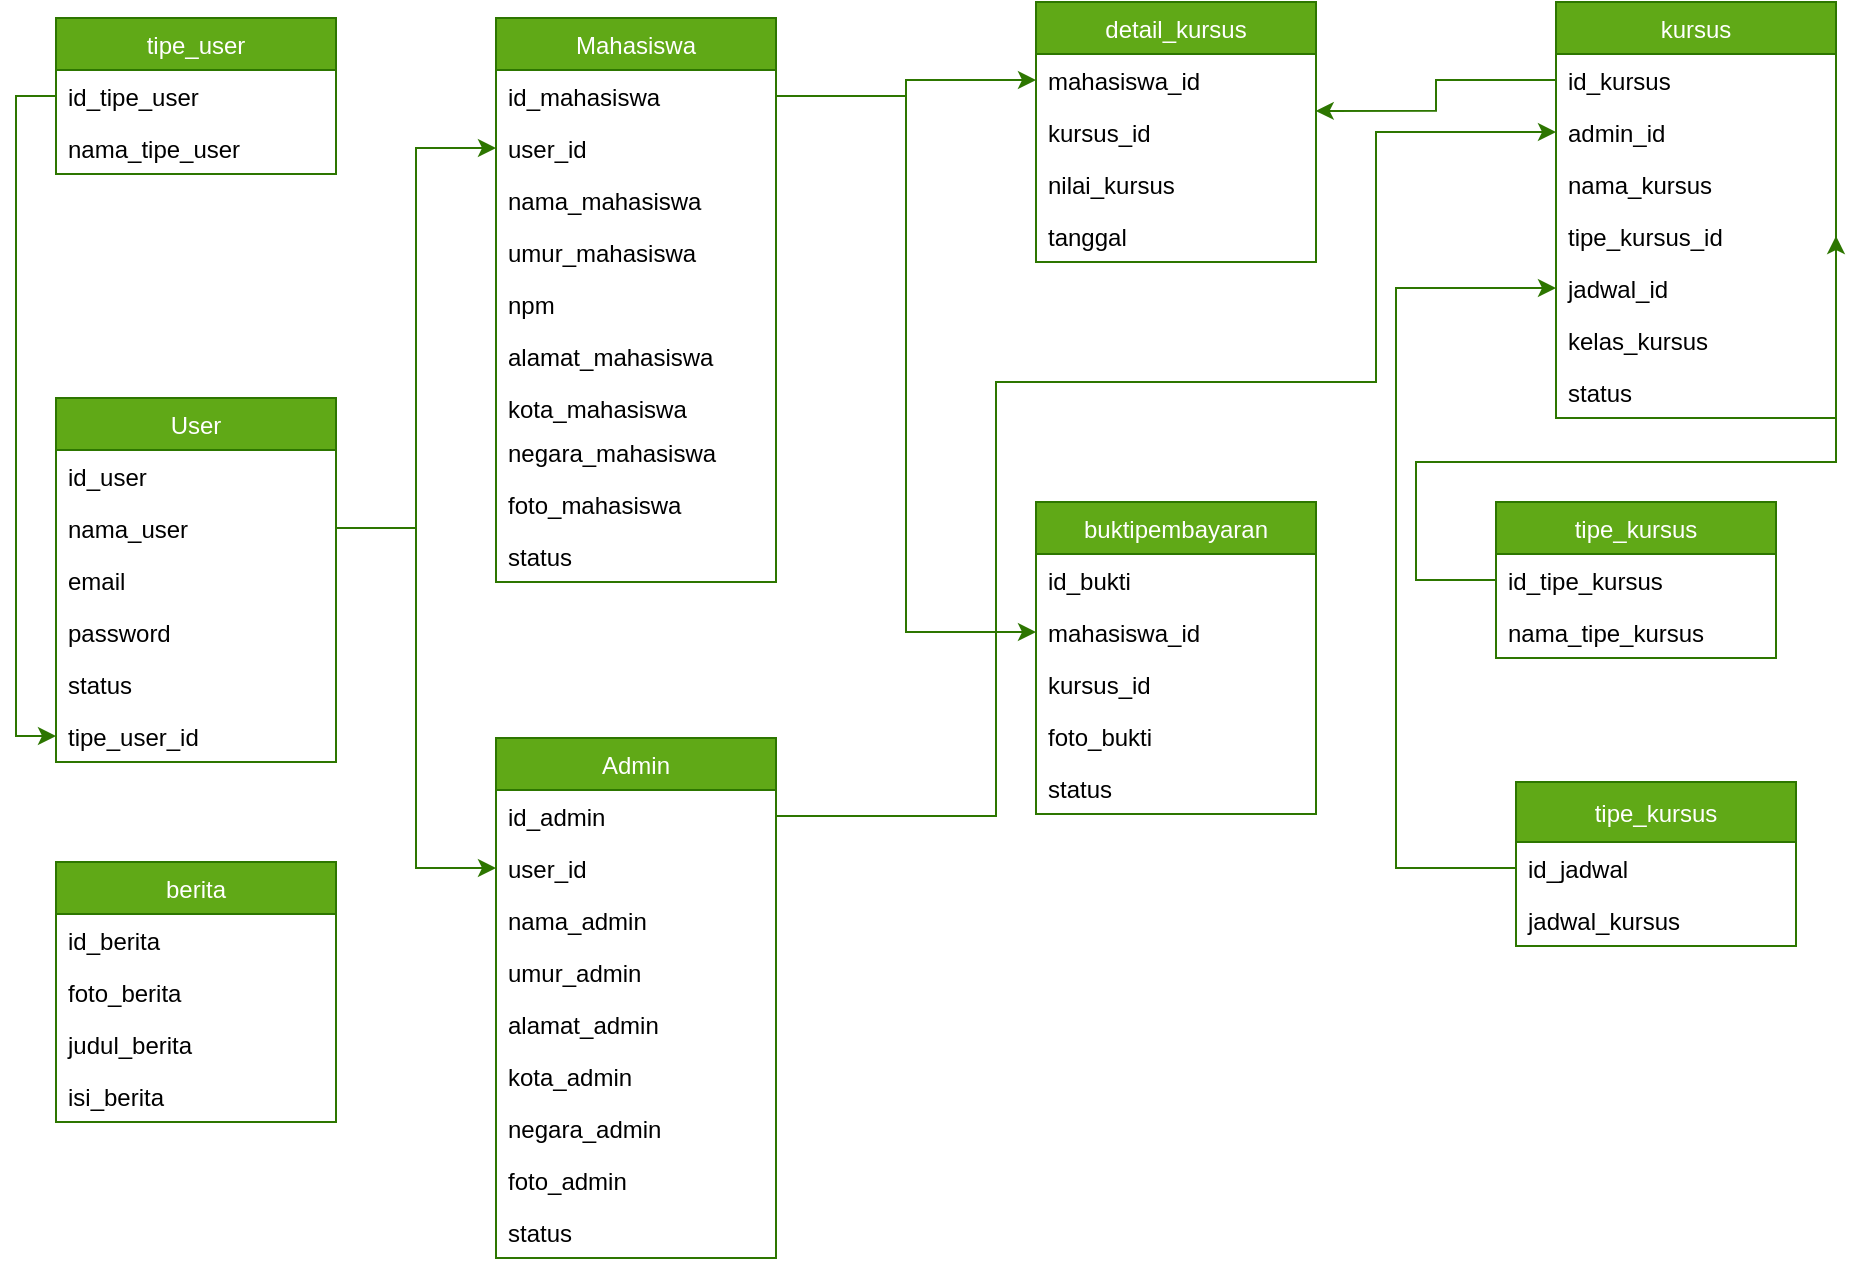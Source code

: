 <mxfile version="14.7.7" type="device"><diagram id="C5RBs43oDa-KdzZeNtuy" name="Page-1"><mxGraphModel dx="1321" dy="766" grid="1" gridSize="10" guides="1" tooltips="1" connect="1" arrows="1" fold="1" page="1" pageScale="1" pageWidth="1169" pageHeight="827" math="0" shadow="0"><root><mxCell id="WIyWlLk6GJQsqaUBKTNV-0"/><mxCell id="WIyWlLk6GJQsqaUBKTNV-1" parent="WIyWlLk6GJQsqaUBKTNV-0"/><mxCell id="C0rj6-3gBtF2etVggO5R-0" value="User" style="swimlane;fontStyle=0;childLayout=stackLayout;horizontal=1;startSize=26;horizontalStack=0;resizeParent=1;resizeParentMax=0;resizeLast=0;collapsible=1;marginBottom=0;swimlaneFillColor=#ffffff;fillColor=#60a917;strokeColor=#2D7600;fontColor=#ffffff;" parent="WIyWlLk6GJQsqaUBKTNV-1" vertex="1"><mxGeometry x="180" y="288" width="140" height="182" as="geometry"><mxRectangle x="130" y="250" width="60" height="26" as="alternateBounds"/></mxGeometry></mxCell><mxCell id="C0rj6-3gBtF2etVggO5R-1" value="id_user" style="text;align=left;verticalAlign=top;spacingLeft=4;spacingRight=4;overflow=hidden;rotatable=0;points=[[0,0.5],[1,0.5]];portConstraint=eastwest;" parent="C0rj6-3gBtF2etVggO5R-0" vertex="1"><mxGeometry y="26" width="140" height="26" as="geometry"/></mxCell><mxCell id="C0rj6-3gBtF2etVggO5R-2" value="nama_user" style="text;align=left;verticalAlign=top;spacingLeft=4;spacingRight=4;overflow=hidden;rotatable=0;points=[[0,0.5],[1,0.5]];portConstraint=eastwest;" parent="C0rj6-3gBtF2etVggO5R-0" vertex="1"><mxGeometry y="52" width="140" height="26" as="geometry"/></mxCell><mxCell id="C0rj6-3gBtF2etVggO5R-3" value="email" style="text;align=left;verticalAlign=top;spacingLeft=4;spacingRight=4;overflow=hidden;rotatable=0;points=[[0,0.5],[1,0.5]];portConstraint=eastwest;" parent="C0rj6-3gBtF2etVggO5R-0" vertex="1"><mxGeometry y="78" width="140" height="26" as="geometry"/></mxCell><mxCell id="C0rj6-3gBtF2etVggO5R-51" value="password" style="text;align=left;verticalAlign=top;spacingLeft=4;spacingRight=4;overflow=hidden;rotatable=0;points=[[0,0.5],[1,0.5]];portConstraint=eastwest;" parent="C0rj6-3gBtF2etVggO5R-0" vertex="1"><mxGeometry y="104" width="140" height="26" as="geometry"/></mxCell><mxCell id="C0rj6-3gBtF2etVggO5R-52" value="status" style="text;align=left;verticalAlign=top;spacingLeft=4;spacingRight=4;overflow=hidden;rotatable=0;points=[[0,0.5],[1,0.5]];portConstraint=eastwest;" parent="C0rj6-3gBtF2etVggO5R-0" vertex="1"><mxGeometry y="130" width="140" height="26" as="geometry"/></mxCell><mxCell id="C0rj6-3gBtF2etVggO5R-53" value="tipe_user_id" style="text;align=left;verticalAlign=top;spacingLeft=4;spacingRight=4;overflow=hidden;rotatable=0;points=[[0,0.5],[1,0.5]];portConstraint=eastwest;" parent="C0rj6-3gBtF2etVggO5R-0" vertex="1"><mxGeometry y="156" width="140" height="26" as="geometry"/></mxCell><mxCell id="C0rj6-3gBtF2etVggO5R-4" value="kursus" style="swimlane;fontStyle=0;childLayout=stackLayout;horizontal=1;startSize=26;horizontalStack=0;resizeParent=1;resizeParentMax=0;resizeLast=0;collapsible=1;marginBottom=0;fillColor=#60a917;strokeColor=#2D7600;fontColor=#ffffff;" parent="WIyWlLk6GJQsqaUBKTNV-1" vertex="1"><mxGeometry x="930" y="90" width="140" height="208" as="geometry"/></mxCell><mxCell id="C0rj6-3gBtF2etVggO5R-5" value="id_kursus" style="text;align=left;verticalAlign=top;spacingLeft=4;spacingRight=4;overflow=hidden;rotatable=0;points=[[0,0.5],[1,0.5]];portConstraint=eastwest;" parent="C0rj6-3gBtF2etVggO5R-4" vertex="1"><mxGeometry y="26" width="140" height="26" as="geometry"/></mxCell><mxCell id="C0rj6-3gBtF2etVggO5R-80" value="admin_id" style="text;align=left;verticalAlign=top;spacingLeft=4;spacingRight=4;overflow=hidden;rotatable=0;points=[[0,0.5],[1,0.5]];portConstraint=eastwest;" parent="C0rj6-3gBtF2etVggO5R-4" vertex="1"><mxGeometry y="52" width="140" height="26" as="geometry"/></mxCell><mxCell id="C0rj6-3gBtF2etVggO5R-7" value="nama_kursus" style="text;align=left;verticalAlign=top;spacingLeft=4;spacingRight=4;overflow=hidden;rotatable=0;points=[[0,0.5],[1,0.5]];portConstraint=eastwest;" parent="C0rj6-3gBtF2etVggO5R-4" vertex="1"><mxGeometry y="78" width="140" height="26" as="geometry"/></mxCell><mxCell id="C0rj6-3gBtF2etVggO5R-6" value="tipe_kursus_id" style="text;align=left;verticalAlign=top;spacingLeft=4;spacingRight=4;overflow=hidden;rotatable=0;points=[[0,0.5],[1,0.5]];portConstraint=eastwest;" parent="C0rj6-3gBtF2etVggO5R-4" vertex="1"><mxGeometry y="104" width="140" height="26" as="geometry"/></mxCell><mxCell id="ta84LmAsZqIoA6sc6Qsp-6" value="jadwal_id" style="text;align=left;verticalAlign=top;spacingLeft=4;spacingRight=4;overflow=hidden;rotatable=0;points=[[0,0.5],[1,0.5]];portConstraint=eastwest;" vertex="1" parent="C0rj6-3gBtF2etVggO5R-4"><mxGeometry y="130" width="140" height="26" as="geometry"/></mxCell><mxCell id="C0rj6-3gBtF2etVggO5R-81" value="kelas_kursus" style="text;align=left;verticalAlign=top;spacingLeft=4;spacingRight=4;overflow=hidden;rotatable=0;points=[[0,0.5],[1,0.5]];portConstraint=eastwest;" parent="C0rj6-3gBtF2etVggO5R-4" vertex="1"><mxGeometry y="156" width="140" height="26" as="geometry"/></mxCell><mxCell id="C0rj6-3gBtF2etVggO5R-83" value="status" style="text;align=left;verticalAlign=top;spacingLeft=4;spacingRight=4;overflow=hidden;rotatable=0;points=[[0,0.5],[1,0.5]];portConstraint=eastwest;" parent="C0rj6-3gBtF2etVggO5R-4" vertex="1"><mxGeometry y="182" width="140" height="26" as="geometry"/></mxCell><mxCell id="C0rj6-3gBtF2etVggO5R-8" value="tipe_user" style="swimlane;fontStyle=0;childLayout=stackLayout;horizontal=1;startSize=26;horizontalStack=0;resizeParent=1;resizeParentMax=0;resizeLast=0;collapsible=1;marginBottom=0;fillColor=#60a917;strokeColor=#2D7600;fontColor=#ffffff;" parent="WIyWlLk6GJQsqaUBKTNV-1" vertex="1"><mxGeometry x="180" y="98" width="140" height="78" as="geometry"/></mxCell><mxCell id="C0rj6-3gBtF2etVggO5R-9" value="id_tipe_user" style="text;align=left;verticalAlign=top;spacingLeft=4;spacingRight=4;overflow=hidden;rotatable=0;points=[[0,0.5],[1,0.5]];portConstraint=eastwest;" parent="C0rj6-3gBtF2etVggO5R-8" vertex="1"><mxGeometry y="26" width="140" height="26" as="geometry"/></mxCell><mxCell id="C0rj6-3gBtF2etVggO5R-10" value="nama_tipe_user" style="text;align=left;verticalAlign=top;spacingLeft=4;spacingRight=4;overflow=hidden;rotatable=0;points=[[0,0.5],[1,0.5]];portConstraint=eastwest;" parent="C0rj6-3gBtF2etVggO5R-8" vertex="1"><mxGeometry y="52" width="140" height="26" as="geometry"/></mxCell><mxCell id="C0rj6-3gBtF2etVggO5R-12" value="Mahasiswa" style="swimlane;fontStyle=0;childLayout=stackLayout;horizontal=1;startSize=26;horizontalStack=0;resizeParent=1;resizeParentMax=0;resizeLast=0;collapsible=1;marginBottom=0;fillColor=#60a917;strokeColor=#2D7600;fontColor=#ffffff;" parent="WIyWlLk6GJQsqaUBKTNV-1" vertex="1"><mxGeometry x="400" y="98" width="140" height="282" as="geometry"/></mxCell><mxCell id="C0rj6-3gBtF2etVggO5R-13" value="id_mahasiswa" style="text;align=left;verticalAlign=top;spacingLeft=4;spacingRight=4;overflow=hidden;rotatable=0;points=[[0,0.5],[1,0.5]];portConstraint=eastwest;" parent="C0rj6-3gBtF2etVggO5R-12" vertex="1"><mxGeometry y="26" width="140" height="26" as="geometry"/></mxCell><mxCell id="C0rj6-3gBtF2etVggO5R-14" value="user_id" style="text;align=left;verticalAlign=top;spacingLeft=4;spacingRight=4;overflow=hidden;rotatable=0;points=[[0,0.5],[1,0.5]];portConstraint=eastwest;" parent="C0rj6-3gBtF2etVggO5R-12" vertex="1"><mxGeometry y="52" width="140" height="26" as="geometry"/></mxCell><mxCell id="C0rj6-3gBtF2etVggO5R-15" value="nama_mahasiswa" style="text;align=left;verticalAlign=top;spacingLeft=4;spacingRight=4;overflow=hidden;rotatable=0;points=[[0,0.5],[1,0.5]];portConstraint=eastwest;" parent="C0rj6-3gBtF2etVggO5R-12" vertex="1"><mxGeometry y="78" width="140" height="26" as="geometry"/></mxCell><mxCell id="C0rj6-3gBtF2etVggO5R-71" value="umur_mahasiswa" style="text;align=left;verticalAlign=top;spacingLeft=4;spacingRight=4;overflow=hidden;rotatable=0;points=[[0,0.5],[1,0.5]];portConstraint=eastwest;" parent="C0rj6-3gBtF2etVggO5R-12" vertex="1"><mxGeometry y="104" width="140" height="26" as="geometry"/></mxCell><mxCell id="C0rj6-3gBtF2etVggO5R-73" value="npm" style="text;align=left;verticalAlign=top;spacingLeft=4;spacingRight=4;overflow=hidden;rotatable=0;points=[[0,0.5],[1,0.5]];portConstraint=eastwest;" parent="C0rj6-3gBtF2etVggO5R-12" vertex="1"><mxGeometry y="130" width="140" height="26" as="geometry"/></mxCell><mxCell id="C0rj6-3gBtF2etVggO5R-74" value="alamat_mahasiswa" style="text;align=left;verticalAlign=top;spacingLeft=4;spacingRight=4;overflow=hidden;rotatable=0;points=[[0,0.5],[1,0.5]];portConstraint=eastwest;" parent="C0rj6-3gBtF2etVggO5R-12" vertex="1"><mxGeometry y="156" width="140" height="26" as="geometry"/></mxCell><mxCell id="C0rj6-3gBtF2etVggO5R-75" value="kota_mahasiswa" style="text;align=left;verticalAlign=top;spacingLeft=4;spacingRight=4;overflow=hidden;rotatable=0;points=[[0,0.5],[1,0.5]];portConstraint=eastwest;" parent="C0rj6-3gBtF2etVggO5R-12" vertex="1"><mxGeometry y="182" width="140" height="22" as="geometry"/></mxCell><mxCell id="C0rj6-3gBtF2etVggO5R-78" value="negara_mahasiswa" style="text;align=left;verticalAlign=top;spacingLeft=4;spacingRight=4;overflow=hidden;rotatable=0;points=[[0,0.5],[1,0.5]];portConstraint=eastwest;" parent="C0rj6-3gBtF2etVggO5R-12" vertex="1"><mxGeometry y="204" width="140" height="26" as="geometry"/></mxCell><mxCell id="C0rj6-3gBtF2etVggO5R-77" value="foto_mahasiswa" style="text;align=left;verticalAlign=top;spacingLeft=4;spacingRight=4;overflow=hidden;rotatable=0;points=[[0,0.5],[1,0.5]];portConstraint=eastwest;" parent="C0rj6-3gBtF2etVggO5R-12" vertex="1"><mxGeometry y="230" width="140" height="26" as="geometry"/></mxCell><mxCell id="C0rj6-3gBtF2etVggO5R-76" value="status" style="text;align=left;verticalAlign=top;spacingLeft=4;spacingRight=4;overflow=hidden;rotatable=0;points=[[0,0.5],[1,0.5]];portConstraint=eastwest;" parent="C0rj6-3gBtF2etVggO5R-12" vertex="1"><mxGeometry y="256" width="140" height="26" as="geometry"/></mxCell><mxCell id="C0rj6-3gBtF2etVggO5R-20" value="berita" style="swimlane;fontStyle=0;childLayout=stackLayout;horizontal=1;startSize=26;horizontalStack=0;resizeParent=1;resizeParentMax=0;resizeLast=0;collapsible=1;marginBottom=0;fillColor=#60a917;strokeColor=#2D7600;fontColor=#ffffff;" parent="WIyWlLk6GJQsqaUBKTNV-1" vertex="1"><mxGeometry x="180" y="520" width="140" height="130" as="geometry"/></mxCell><mxCell id="C0rj6-3gBtF2etVggO5R-21" value="id_berita" style="text;align=left;verticalAlign=top;spacingLeft=4;spacingRight=4;overflow=hidden;rotatable=0;points=[[0,0.5],[1,0.5]];portConstraint=eastwest;" parent="C0rj6-3gBtF2etVggO5R-20" vertex="1"><mxGeometry y="26" width="140" height="26" as="geometry"/></mxCell><mxCell id="C0rj6-3gBtF2etVggO5R-87" value="foto_berita" style="text;align=left;verticalAlign=top;spacingLeft=4;spacingRight=4;overflow=hidden;rotatable=0;points=[[0,0.5],[1,0.5]];portConstraint=eastwest;" parent="C0rj6-3gBtF2etVggO5R-20" vertex="1"><mxGeometry y="52" width="140" height="26" as="geometry"/></mxCell><mxCell id="C0rj6-3gBtF2etVggO5R-88" value="judul_berita" style="text;align=left;verticalAlign=top;spacingLeft=4;spacingRight=4;overflow=hidden;rotatable=0;points=[[0,0.5],[1,0.5]];portConstraint=eastwest;" parent="C0rj6-3gBtF2etVggO5R-20" vertex="1"><mxGeometry y="78" width="140" height="26" as="geometry"/></mxCell><mxCell id="C0rj6-3gBtF2etVggO5R-89" value="isi_berita" style="text;align=left;verticalAlign=top;spacingLeft=4;spacingRight=4;overflow=hidden;rotatable=0;points=[[0,0.5],[1,0.5]];portConstraint=eastwest;" parent="C0rj6-3gBtF2etVggO5R-20" vertex="1"><mxGeometry y="104" width="140" height="26" as="geometry"/></mxCell><mxCell id="C0rj6-3gBtF2etVggO5R-24" value="buktipembayaran" style="swimlane;fontStyle=0;childLayout=stackLayout;horizontal=1;startSize=26;horizontalStack=0;resizeParent=1;resizeParentMax=0;resizeLast=0;collapsible=1;marginBottom=0;fillColor=#60a917;strokeColor=#2D7600;fontColor=#ffffff;" parent="WIyWlLk6GJQsqaUBKTNV-1" vertex="1"><mxGeometry x="670" y="340" width="140" height="156" as="geometry"/></mxCell><mxCell id="C0rj6-3gBtF2etVggO5R-25" value="id_bukti" style="text;align=left;verticalAlign=top;spacingLeft=4;spacingRight=4;overflow=hidden;rotatable=0;points=[[0,0.5],[1,0.5]];portConstraint=eastwest;" parent="C0rj6-3gBtF2etVggO5R-24" vertex="1"><mxGeometry y="26" width="140" height="26" as="geometry"/></mxCell><mxCell id="C0rj6-3gBtF2etVggO5R-26" value="mahasiswa_id" style="text;align=left;verticalAlign=top;spacingLeft=4;spacingRight=4;overflow=hidden;rotatable=0;points=[[0,0.5],[1,0.5]];portConstraint=eastwest;" parent="C0rj6-3gBtF2etVggO5R-24" vertex="1"><mxGeometry y="52" width="140" height="26" as="geometry"/></mxCell><mxCell id="C0rj6-3gBtF2etVggO5R-27" value="kursus_id" style="text;align=left;verticalAlign=top;spacingLeft=4;spacingRight=4;overflow=hidden;rotatable=0;points=[[0,0.5],[1,0.5]];portConstraint=eastwest;" parent="C0rj6-3gBtF2etVggO5R-24" vertex="1"><mxGeometry y="78" width="140" height="26" as="geometry"/></mxCell><mxCell id="C0rj6-3gBtF2etVggO5R-94" value="foto_bukti" style="text;align=left;verticalAlign=top;spacingLeft=4;spacingRight=4;overflow=hidden;rotatable=0;points=[[0,0.5],[1,0.5]];portConstraint=eastwest;" parent="C0rj6-3gBtF2etVggO5R-24" vertex="1"><mxGeometry y="104" width="140" height="26" as="geometry"/></mxCell><mxCell id="C0rj6-3gBtF2etVggO5R-95" value="status" style="text;align=left;verticalAlign=top;spacingLeft=4;spacingRight=4;overflow=hidden;rotatable=0;points=[[0,0.5],[1,0.5]];portConstraint=eastwest;" parent="C0rj6-3gBtF2etVggO5R-24" vertex="1"><mxGeometry y="130" width="140" height="26" as="geometry"/></mxCell><mxCell id="C0rj6-3gBtF2etVggO5R-28" value="Admin" style="swimlane;fontStyle=0;childLayout=stackLayout;horizontal=1;startSize=26;horizontalStack=0;resizeParent=1;resizeParentMax=0;resizeLast=0;collapsible=1;marginBottom=0;fillColor=#60a917;strokeColor=#2D7600;fontColor=#ffffff;" parent="WIyWlLk6GJQsqaUBKTNV-1" vertex="1"><mxGeometry x="400" y="458" width="140" height="260" as="geometry"/></mxCell><mxCell id="C0rj6-3gBtF2etVggO5R-29" value="id_admin" style="text;align=left;verticalAlign=top;spacingLeft=4;spacingRight=4;overflow=hidden;rotatable=0;points=[[0,0.5],[1,0.5]];portConstraint=eastwest;" parent="C0rj6-3gBtF2etVggO5R-28" vertex="1"><mxGeometry y="26" width="140" height="26" as="geometry"/></mxCell><mxCell id="C0rj6-3gBtF2etVggO5R-30" value="user_id" style="text;align=left;verticalAlign=top;spacingLeft=4;spacingRight=4;overflow=hidden;rotatable=0;points=[[0,0.5],[1,0.5]];portConstraint=eastwest;" parent="C0rj6-3gBtF2etVggO5R-28" vertex="1"><mxGeometry y="52" width="140" height="26" as="geometry"/></mxCell><mxCell id="C0rj6-3gBtF2etVggO5R-31" value="nama_admin" style="text;align=left;verticalAlign=top;spacingLeft=4;spacingRight=4;overflow=hidden;rotatable=0;points=[[0,0.5],[1,0.5]];portConstraint=eastwest;" parent="C0rj6-3gBtF2etVggO5R-28" vertex="1"><mxGeometry y="78" width="140" height="26" as="geometry"/></mxCell><mxCell id="C0rj6-3gBtF2etVggO5R-57" value="umur_admin" style="text;align=left;verticalAlign=top;spacingLeft=4;spacingRight=4;overflow=hidden;rotatable=0;points=[[0,0.5],[1,0.5]];portConstraint=eastwest;" parent="C0rj6-3gBtF2etVggO5R-28" vertex="1"><mxGeometry y="104" width="140" height="26" as="geometry"/></mxCell><mxCell id="C0rj6-3gBtF2etVggO5R-63" value="alamat_admin" style="text;align=left;verticalAlign=top;spacingLeft=4;spacingRight=4;overflow=hidden;rotatable=0;points=[[0,0.5],[1,0.5]];portConstraint=eastwest;" parent="C0rj6-3gBtF2etVggO5R-28" vertex="1"><mxGeometry y="130" width="140" height="26" as="geometry"/></mxCell><mxCell id="C0rj6-3gBtF2etVggO5R-66" value="kota_admin" style="text;align=left;verticalAlign=top;spacingLeft=4;spacingRight=4;overflow=hidden;rotatable=0;points=[[0,0.5],[1,0.5]];portConstraint=eastwest;" parent="C0rj6-3gBtF2etVggO5R-28" vertex="1"><mxGeometry y="156" width="140" height="26" as="geometry"/></mxCell><mxCell id="C0rj6-3gBtF2etVggO5R-67" value="negara_admin" style="text;align=left;verticalAlign=top;spacingLeft=4;spacingRight=4;overflow=hidden;rotatable=0;points=[[0,0.5],[1,0.5]];portConstraint=eastwest;" parent="C0rj6-3gBtF2etVggO5R-28" vertex="1"><mxGeometry y="182" width="140" height="26" as="geometry"/></mxCell><mxCell id="C0rj6-3gBtF2etVggO5R-65" value="foto_admin" style="text;align=left;verticalAlign=top;spacingLeft=4;spacingRight=4;overflow=hidden;rotatable=0;points=[[0,0.5],[1,0.5]];portConstraint=eastwest;" parent="C0rj6-3gBtF2etVggO5R-28" vertex="1"><mxGeometry y="208" width="140" height="26" as="geometry"/></mxCell><mxCell id="C0rj6-3gBtF2etVggO5R-64" value="status" style="text;align=left;verticalAlign=top;spacingLeft=4;spacingRight=4;overflow=hidden;rotatable=0;points=[[0,0.5],[1,0.5]];portConstraint=eastwest;" parent="C0rj6-3gBtF2etVggO5R-28" vertex="1"><mxGeometry y="234" width="140" height="26" as="geometry"/></mxCell><mxCell id="C0rj6-3gBtF2etVggO5R-32" value="tipe_kursus" style="swimlane;fontStyle=0;childLayout=stackLayout;horizontal=1;startSize=26;horizontalStack=0;resizeParent=1;resizeParentMax=0;resizeLast=0;collapsible=1;marginBottom=0;fillColor=#60a917;strokeColor=#2D7600;fontColor=#ffffff;" parent="WIyWlLk6GJQsqaUBKTNV-1" vertex="1"><mxGeometry x="900" y="340" width="140" height="78" as="geometry"/></mxCell><mxCell id="C0rj6-3gBtF2etVggO5R-33" value="id_tipe_kursus" style="text;align=left;verticalAlign=top;spacingLeft=4;spacingRight=4;overflow=hidden;rotatable=0;points=[[0,0.5],[1,0.5]];portConstraint=eastwest;" parent="C0rj6-3gBtF2etVggO5R-32" vertex="1"><mxGeometry y="26" width="140" height="26" as="geometry"/></mxCell><mxCell id="C0rj6-3gBtF2etVggO5R-34" value="nama_tipe_kursus" style="text;align=left;verticalAlign=top;spacingLeft=4;spacingRight=4;overflow=hidden;rotatable=0;points=[[0,0.5],[1,0.5]];portConstraint=eastwest;" parent="C0rj6-3gBtF2etVggO5R-32" vertex="1"><mxGeometry y="52" width="140" height="26" as="geometry"/></mxCell><mxCell id="C0rj6-3gBtF2etVggO5R-84" value="detail_kursus" style="swimlane;fontStyle=0;childLayout=stackLayout;horizontal=1;startSize=26;horizontalStack=0;resizeParent=1;resizeParentMax=0;resizeLast=0;collapsible=1;marginBottom=0;fillColor=#60a917;strokeColor=#2D7600;fontColor=#ffffff;" parent="WIyWlLk6GJQsqaUBKTNV-1" vertex="1"><mxGeometry x="670" y="90" width="140" height="130" as="geometry"/></mxCell><mxCell id="C0rj6-3gBtF2etVggO5R-85" value="mahasiswa_id" style="text;align=left;verticalAlign=top;spacingLeft=4;spacingRight=4;overflow=hidden;rotatable=0;points=[[0,0.5],[1,0.5]];portConstraint=eastwest;" parent="C0rj6-3gBtF2etVggO5R-84" vertex="1"><mxGeometry y="26" width="140" height="26" as="geometry"/></mxCell><mxCell id="C0rj6-3gBtF2etVggO5R-86" value="kursus_id" style="text;align=left;verticalAlign=top;spacingLeft=4;spacingRight=4;overflow=hidden;rotatable=0;points=[[0,0.5],[1,0.5]];portConstraint=eastwest;" parent="C0rj6-3gBtF2etVggO5R-84" vertex="1"><mxGeometry y="52" width="140" height="26" as="geometry"/></mxCell><mxCell id="C0rj6-3gBtF2etVggO5R-91" value="nilai_kursus" style="text;align=left;verticalAlign=top;spacingLeft=4;spacingRight=4;overflow=hidden;rotatable=0;points=[[0,0.5],[1,0.5]];portConstraint=eastwest;" parent="C0rj6-3gBtF2etVggO5R-84" vertex="1"><mxGeometry y="78" width="140" height="26" as="geometry"/></mxCell><mxCell id="C0rj6-3gBtF2etVggO5R-93" value="tanggal" style="text;align=left;verticalAlign=top;spacingLeft=4;spacingRight=4;overflow=hidden;rotatable=0;points=[[0,0.5],[1,0.5]];portConstraint=eastwest;" parent="C0rj6-3gBtF2etVggO5R-84" vertex="1"><mxGeometry y="104" width="140" height="26" as="geometry"/></mxCell><mxCell id="C0rj6-3gBtF2etVggO5R-97" style="edgeStyle=orthogonalEdgeStyle;rounded=0;orthogonalLoop=1;jettySize=auto;html=1;entryX=0;entryY=0.5;entryDx=0;entryDy=0;fillColor=#60a917;strokeColor=#2D7600;" parent="WIyWlLk6GJQsqaUBKTNV-1" source="C0rj6-3gBtF2etVggO5R-2" target="C0rj6-3gBtF2etVggO5R-14" edge="1"><mxGeometry relative="1" as="geometry"><mxPoint x="360" y="160" as="targetPoint"/><Array as="points"><mxPoint x="360" y="353"/><mxPoint x="360" y="163"/></Array></mxGeometry></mxCell><mxCell id="C0rj6-3gBtF2etVggO5R-98" style="edgeStyle=orthogonalEdgeStyle;rounded=0;orthogonalLoop=1;jettySize=auto;html=1;entryX=0;entryY=0.5;entryDx=0;entryDy=0;fillColor=#60a917;strokeColor=#2D7600;" parent="WIyWlLk6GJQsqaUBKTNV-1" source="C0rj6-3gBtF2etVggO5R-9" target="C0rj6-3gBtF2etVggO5R-53" edge="1"><mxGeometry relative="1" as="geometry"><mxPoint x="120" y="450" as="targetPoint"/></mxGeometry></mxCell><mxCell id="C0rj6-3gBtF2etVggO5R-99" style="edgeStyle=orthogonalEdgeStyle;rounded=0;orthogonalLoop=1;jettySize=auto;html=1;entryX=0;entryY=0.5;entryDx=0;entryDy=0;fillColor=#60a917;strokeColor=#2D7600;" parent="WIyWlLk6GJQsqaUBKTNV-1" source="C0rj6-3gBtF2etVggO5R-2" target="C0rj6-3gBtF2etVggO5R-30" edge="1"><mxGeometry relative="1" as="geometry"><mxPoint x="360" y="530" as="targetPoint"/></mxGeometry></mxCell><mxCell id="C0rj6-3gBtF2etVggO5R-102" style="edgeStyle=orthogonalEdgeStyle;rounded=0;orthogonalLoop=1;jettySize=auto;html=1;entryX=0;entryY=0.5;entryDx=0;entryDy=0;fillColor=#60a917;strokeColor=#2D7600;" parent="WIyWlLk6GJQsqaUBKTNV-1" source="C0rj6-3gBtF2etVggO5R-13" target="C0rj6-3gBtF2etVggO5R-26" edge="1"><mxGeometry relative="1" as="geometry"/></mxCell><mxCell id="C0rj6-3gBtF2etVggO5R-103" style="edgeStyle=orthogonalEdgeStyle;rounded=0;orthogonalLoop=1;jettySize=auto;html=1;entryX=0;entryY=0.5;entryDx=0;entryDy=0;fillColor=#60a917;strokeColor=#2D7600;" parent="WIyWlLk6GJQsqaUBKTNV-1" source="C0rj6-3gBtF2etVggO5R-13" target="C0rj6-3gBtF2etVggO5R-85" edge="1"><mxGeometry relative="1" as="geometry"/></mxCell><mxCell id="C0rj6-3gBtF2etVggO5R-104" style="edgeStyle=orthogonalEdgeStyle;rounded=0;orthogonalLoop=1;jettySize=auto;html=1;entryX=0;entryY=0.5;entryDx=0;entryDy=0;fillColor=#60a917;strokeColor=#2D7600;" parent="WIyWlLk6GJQsqaUBKTNV-1" source="C0rj6-3gBtF2etVggO5R-29" target="C0rj6-3gBtF2etVggO5R-80" edge="1"><mxGeometry relative="1" as="geometry"><Array as="points"><mxPoint x="650" y="497"/><mxPoint x="650" y="280"/><mxPoint x="840" y="280"/><mxPoint x="840" y="155"/></Array></mxGeometry></mxCell><mxCell id="C0rj6-3gBtF2etVggO5R-109" style="edgeStyle=orthogonalEdgeStyle;rounded=0;orthogonalLoop=1;jettySize=auto;html=1;entryX=1;entryY=0.5;entryDx=0;entryDy=0;fillColor=#60a917;strokeColor=#2D7600;" parent="WIyWlLk6GJQsqaUBKTNV-1" source="C0rj6-3gBtF2etVggO5R-33" target="C0rj6-3gBtF2etVggO5R-6" edge="1"><mxGeometry relative="1" as="geometry"><Array as="points"><mxPoint x="860" y="379"/><mxPoint x="860" y="320"/><mxPoint x="1070" y="320"/><mxPoint x="1070" y="207"/></Array></mxGeometry></mxCell><mxCell id="C0rj6-3gBtF2etVggO5R-110" style="edgeStyle=orthogonalEdgeStyle;rounded=0;orthogonalLoop=1;jettySize=auto;html=1;fillColor=#60a917;strokeColor=#2D7600;entryX=0.999;entryY=0.094;entryDx=0;entryDy=0;entryPerimeter=0;" parent="WIyWlLk6GJQsqaUBKTNV-1" source="C0rj6-3gBtF2etVggO5R-5" target="C0rj6-3gBtF2etVggO5R-86" edge="1"><mxGeometry relative="1" as="geometry"><mxPoint x="850" y="140" as="targetPoint"/></mxGeometry></mxCell><mxCell id="ta84LmAsZqIoA6sc6Qsp-2" value="tipe_kursus" style="swimlane;fontStyle=0;childLayout=stackLayout;horizontal=1;startSize=30;horizontalStack=0;resizeParent=1;resizeParentMax=0;resizeLast=0;collapsible=1;marginBottom=0;fillColor=#60a917;strokeColor=#2D7600;fontColor=#ffffff;" vertex="1" parent="WIyWlLk6GJQsqaUBKTNV-1"><mxGeometry x="910" y="480" width="140" height="82" as="geometry"/></mxCell><mxCell id="ta84LmAsZqIoA6sc6Qsp-3" value="id_jadwal" style="text;align=left;verticalAlign=top;spacingLeft=4;spacingRight=4;overflow=hidden;rotatable=0;points=[[0,0.5],[1,0.5]];portConstraint=eastwest;" vertex="1" parent="ta84LmAsZqIoA6sc6Qsp-2"><mxGeometry y="30" width="140" height="26" as="geometry"/></mxCell><mxCell id="ta84LmAsZqIoA6sc6Qsp-4" value="jadwal_kursus" style="text;align=left;verticalAlign=top;spacingLeft=4;spacingRight=4;overflow=hidden;rotatable=0;points=[[0,0.5],[1,0.5]];portConstraint=eastwest;" vertex="1" parent="ta84LmAsZqIoA6sc6Qsp-2"><mxGeometry y="56" width="140" height="26" as="geometry"/></mxCell><mxCell id="ta84LmAsZqIoA6sc6Qsp-8" style="edgeStyle=orthogonalEdgeStyle;rounded=0;orthogonalLoop=1;jettySize=auto;html=1;entryX=0;entryY=0.5;entryDx=0;entryDy=0;fillColor=#60a917;strokeColor=#2D7600;" edge="1" parent="WIyWlLk6GJQsqaUBKTNV-1" source="ta84LmAsZqIoA6sc6Qsp-3" target="ta84LmAsZqIoA6sc6Qsp-6"><mxGeometry relative="1" as="geometry"><Array as="points"><mxPoint x="850" y="523"/><mxPoint x="850" y="233"/></Array></mxGeometry></mxCell></root></mxGraphModel></diagram></mxfile>